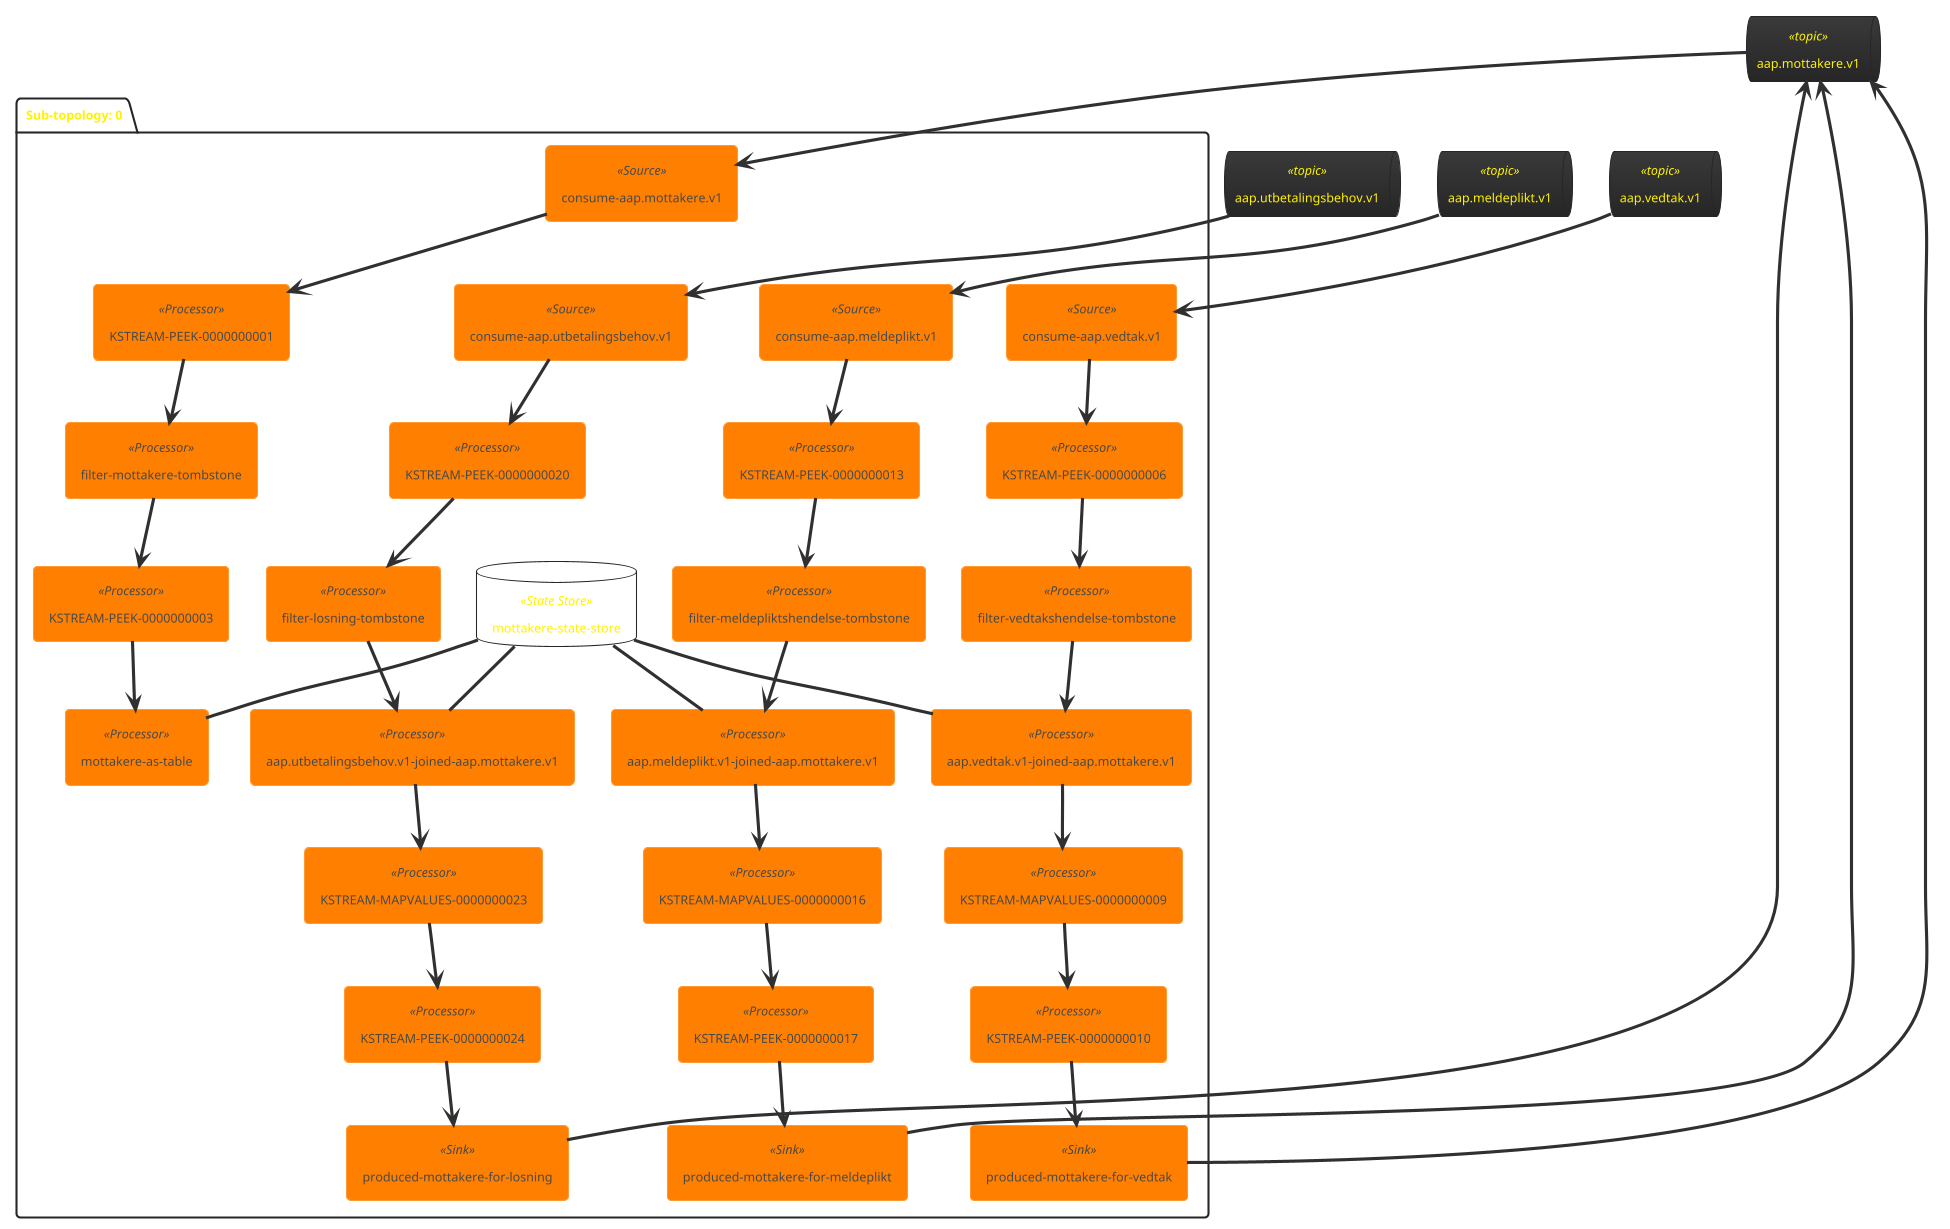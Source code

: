 @startuml
!theme black-knight
queue "aap.mottakere.v1" <<topic>> as aap_mottakere_v1
queue "aap.meldeplikt.v1" <<topic>> as aap_meldeplikt_v1
queue "aap.utbetalingsbehov.v1" <<topic>> as aap_utbetalingsbehov_v1
queue "aap.vedtak.v1" <<topic>> as aap_vedtak_v1
package "Sub-topology: 0" {
	database "mottakere-state-store" <<State Store>> as mottakere_state_store
	agent "consume-aap.meldeplikt.v1" <<Source>> as consume_aap_meldeplikt_v1
	agent "consume-aap.utbetalingsbehov.v1" <<Source>> as consume_aap_utbetalingsbehov_v1
	agent "consume-aap.vedtak.v1" <<Source>> as consume_aap_vedtak_v1
	agent "KSTREAM-PEEK-0000000006" <<Processor>> as KSTREAM_PEEK_0000000006
	agent "KSTREAM-PEEK-0000000013" <<Processor>> as KSTREAM_PEEK_0000000013
	agent "KSTREAM-PEEK-0000000020" <<Processor>> as KSTREAM_PEEK_0000000020
	agent "consume-aap.mottakere.v1" <<Source>> as consume_aap_mottakere_v1
	agent "filter-losning-tombstone" <<Processor>> as filter_losning_tombstone
	agent "filter-meldepliktshendelse-tombstone" <<Processor>> as filter_meldepliktshendelse_tombstone
	agent "filter-vedtakshendelse-tombstone" <<Processor>> as filter_vedtakshendelse_tombstone
	agent "KSTREAM-PEEK-0000000001" <<Processor>> as KSTREAM_PEEK_0000000001
	agent "aap.meldeplikt.v1-joined-aap.mottakere.v1" <<Processor>> as aap_meldeplikt_v1_joined_aap_mottakere_v1
	agent "aap.utbetalingsbehov.v1-joined-aap.mottakere.v1" <<Processor>> as aap_utbetalingsbehov_v1_joined_aap_mottakere_v1
	agent "aap.vedtak.v1-joined-aap.mottakere.v1" <<Processor>> as aap_vedtak_v1_joined_aap_mottakere_v1
	agent "KSTREAM-MAPVALUES-0000000009" <<Processor>> as KSTREAM_MAPVALUES_0000000009
	agent "KSTREAM-MAPVALUES-0000000016" <<Processor>> as KSTREAM_MAPVALUES_0000000016
	agent "KSTREAM-MAPVALUES-0000000023" <<Processor>> as KSTREAM_MAPVALUES_0000000023
	agent "filter-mottakere-tombstone" <<Processor>> as filter_mottakere_tombstone
	agent "KSTREAM-PEEK-0000000003" <<Processor>> as KSTREAM_PEEK_0000000003
	agent "KSTREAM-PEEK-0000000010" <<Processor>> as KSTREAM_PEEK_0000000010
	agent "KSTREAM-PEEK-0000000017" <<Processor>> as KSTREAM_PEEK_0000000017
	agent "KSTREAM-PEEK-0000000024" <<Processor>> as KSTREAM_PEEK_0000000024
	agent "mottakere-as-table" <<Processor>> as mottakere_as_table
	agent "produced-mottakere-for-losning" <<Sink>> as produced_mottakere_for_losning
	agent "produced-mottakere-for-meldeplikt" <<Sink>> as produced_mottakere_for_meldeplikt
	agent "produced-mottakere-for-vedtak" <<Sink>> as produced_mottakere_for_vedtak
	aap_meldeplikt_v1 --> consume_aap_meldeplikt_v1
	aap_utbetalingsbehov_v1 --> consume_aap_utbetalingsbehov_v1
	aap_vedtak_v1 --> consume_aap_vedtak_v1
	aap_mottakere_v1 --> consume_aap_mottakere_v1
	mottakere_state_store -- aap_meldeplikt_v1_joined_aap_mottakere_v1
	mottakere_state_store -- aap_utbetalingsbehov_v1_joined_aap_mottakere_v1
	mottakere_state_store -- aap_vedtak_v1_joined_aap_mottakere_v1
	mottakere_state_store -- mottakere_as_table
	aap_mottakere_v1 <-- produced_mottakere_for_losning
	aap_mottakere_v1 <-- produced_mottakere_for_meldeplikt
	aap_mottakere_v1 <-- produced_mottakere_for_vedtak
	consume_aap_meldeplikt_v1 --> KSTREAM_PEEK_0000000013
	consume_aap_utbetalingsbehov_v1 --> KSTREAM_PEEK_0000000020
	consume_aap_vedtak_v1 --> KSTREAM_PEEK_0000000006
	KSTREAM_PEEK_0000000006 --> filter_vedtakshendelse_tombstone
	KSTREAM_PEEK_0000000013 --> filter_meldepliktshendelse_tombstone
	KSTREAM_PEEK_0000000020 --> filter_losning_tombstone
	consume_aap_mottakere_v1 --> KSTREAM_PEEK_0000000001
	filter_losning_tombstone --> aap_utbetalingsbehov_v1_joined_aap_mottakere_v1
	filter_meldepliktshendelse_tombstone --> aap_meldeplikt_v1_joined_aap_mottakere_v1
	filter_vedtakshendelse_tombstone --> aap_vedtak_v1_joined_aap_mottakere_v1
	KSTREAM_PEEK_0000000001 --> filter_mottakere_tombstone
	aap_meldeplikt_v1_joined_aap_mottakere_v1 --> KSTREAM_MAPVALUES_0000000016
	aap_utbetalingsbehov_v1_joined_aap_mottakere_v1 --> KSTREAM_MAPVALUES_0000000023
	aap_vedtak_v1_joined_aap_mottakere_v1 --> KSTREAM_MAPVALUES_0000000009
	KSTREAM_MAPVALUES_0000000009 --> KSTREAM_PEEK_0000000010
	KSTREAM_MAPVALUES_0000000016 --> KSTREAM_PEEK_0000000017
	KSTREAM_MAPVALUES_0000000023 --> KSTREAM_PEEK_0000000024
	filter_mottakere_tombstone --> KSTREAM_PEEK_0000000003
	KSTREAM_PEEK_0000000003 --> mottakere_as_table
	KSTREAM_PEEK_0000000010 --> produced_mottakere_for_vedtak
	KSTREAM_PEEK_0000000017 --> produced_mottakere_for_meldeplikt
	KSTREAM_PEEK_0000000024 --> produced_mottakere_for_losning
}
@enduml